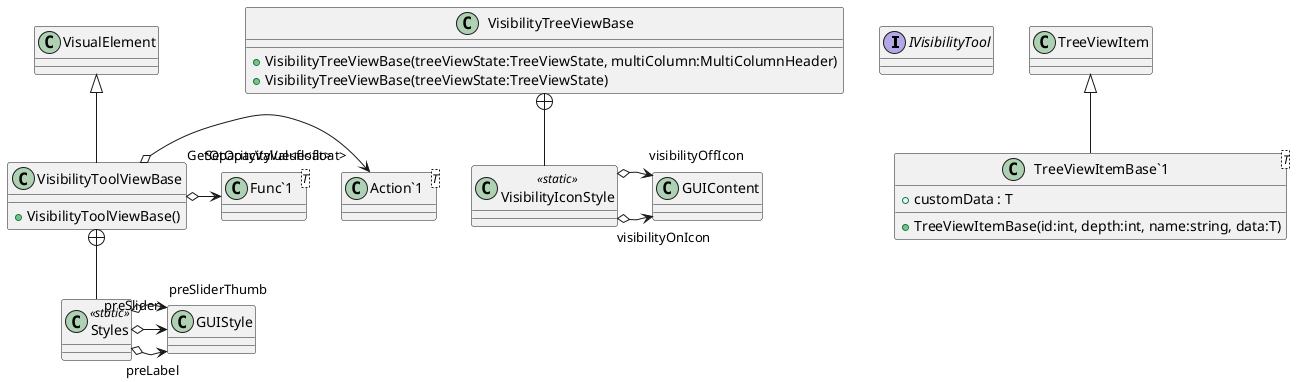@startuml
interface IVisibilityTool {
}
class VisibilityToolViewBase {
    + VisibilityToolViewBase()
}
class "TreeViewItemBase`1"<T> {
    + customData : T
    + TreeViewItemBase(id:int, depth:int, name:string, data:T)
}
class VisibilityTreeViewBase {
    + VisibilityTreeViewBase(treeViewState:TreeViewState, multiColumn:MultiColumnHeader)
    + VisibilityTreeViewBase(treeViewState:TreeViewState)
}
class "Action`1"<T> {
}
class "Func`1"<T> {
}
class Styles <<static>> {
}
class VisibilityIconStyle <<static>> {
}
VisualElement <|-- VisibilityToolViewBase
VisibilityToolViewBase o-> "SetOpacityValue<float>" "Action`1"
VisibilityToolViewBase o-> "GetOpacityValue<float>" "Func`1"
TreeViewItem <|-- "TreeViewItemBase`1"
VisibilityToolViewBase +-- Styles
Styles o-> "preLabel" GUIStyle
Styles o-> "preSlider" GUIStyle
Styles o-> "preSliderThumb" GUIStyle
VisibilityTreeViewBase +-- VisibilityIconStyle
VisibilityIconStyle o-> "visibilityOnIcon" GUIContent
VisibilityIconStyle o-> "visibilityOffIcon" GUIContent
@enduml
